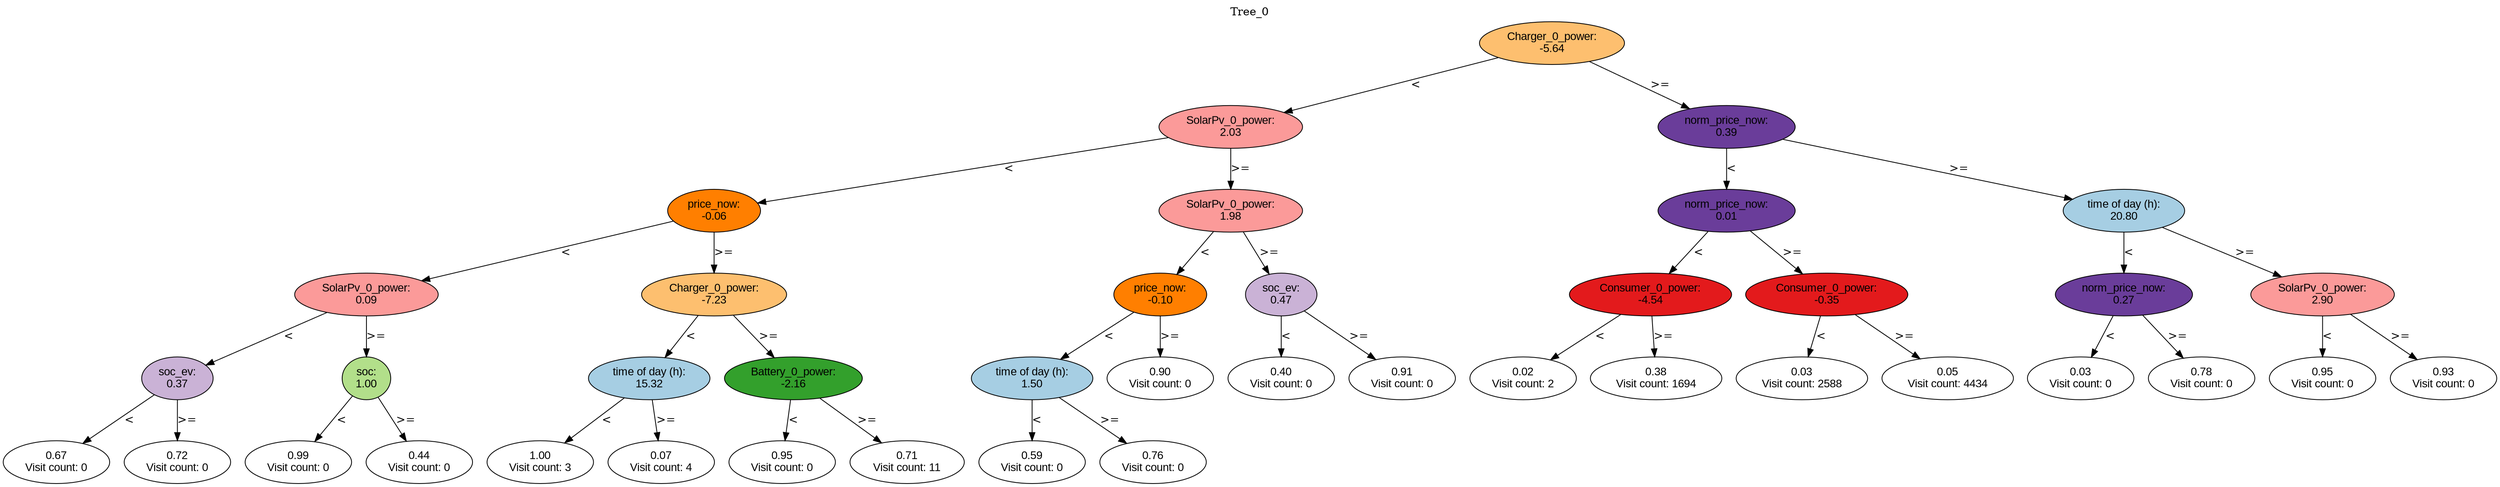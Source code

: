 digraph BST {
    node [fontname="Arial" style=filled colorscheme=paired12];
    0 [ label = "Charger_0_power:
-5.64" fillcolor=7];
    1 [ label = "SolarPv_0_power:
2.03" fillcolor=5];
    2 [ label = "price_now:
-0.06" fillcolor=8];
    3 [ label = "SolarPv_0_power:
0.09" fillcolor=5];
    4 [ label = "soc_ev:
0.37" fillcolor=9];
    5 [ label = "0.67
Visit count: 0" fillcolor=white];
    6 [ label = "0.72
Visit count: 0" fillcolor=white];
    7 [ label = "soc:
1.00" fillcolor=3];
    8 [ label = "0.99
Visit count: 0" fillcolor=white];
    9 [ label = "0.44
Visit count: 0" fillcolor=white];
    10 [ label = "Charger_0_power:
-7.23" fillcolor=7];
    11 [ label = "time of day (h):
15.32" fillcolor=1];
    12 [ label = "1.00
Visit count: 3" fillcolor=white];
    13 [ label = "0.07
Visit count: 4" fillcolor=white];
    14 [ label = "Battery_0_power:
-2.16" fillcolor=4];
    15 [ label = "0.95
Visit count: 0" fillcolor=white];
    16 [ label = "0.71
Visit count: 11" fillcolor=white];
    17 [ label = "SolarPv_0_power:
1.98" fillcolor=5];
    18 [ label = "price_now:
-0.10" fillcolor=8];
    19 [ label = "time of day (h):
1.50" fillcolor=1];
    20 [ label = "0.59
Visit count: 0" fillcolor=white];
    21 [ label = "0.76
Visit count: 0" fillcolor=white];
    22 [ label = "0.90
Visit count: 0" fillcolor=white];
    23 [ label = "soc_ev:
0.47" fillcolor=9];
    24 [ label = "0.40
Visit count: 0" fillcolor=white];
    25 [ label = "0.91
Visit count: 0" fillcolor=white];
    26 [ label = "norm_price_now:
0.39" fillcolor=10];
    27 [ label = "norm_price_now:
0.01" fillcolor=10];
    28 [ label = "Consumer_0_power:
-4.54" fillcolor=6];
    29 [ label = "0.02
Visit count: 2" fillcolor=white];
    30 [ label = "0.38
Visit count: 1694" fillcolor=white];
    31 [ label = "Consumer_0_power:
-0.35" fillcolor=6];
    32 [ label = "0.03
Visit count: 2588" fillcolor=white];
    33 [ label = "0.05
Visit count: 4434" fillcolor=white];
    34 [ label = "time of day (h):
20.80" fillcolor=1];
    35 [ label = "norm_price_now:
0.27" fillcolor=10];
    36 [ label = "0.03
Visit count: 0" fillcolor=white];
    37 [ label = "0.78
Visit count: 0" fillcolor=white];
    38 [ label = "SolarPv_0_power:
2.90" fillcolor=5];
    39 [ label = "0.95
Visit count: 0" fillcolor=white];
    40 [ label = "0.93
Visit count: 0" fillcolor=white];

    0  -> 1[ label = "<"];
    0  -> 26[ label = ">="];
    1  -> 2[ label = "<"];
    1  -> 17[ label = ">="];
    2  -> 3[ label = "<"];
    2  -> 10[ label = ">="];
    3  -> 4[ label = "<"];
    3  -> 7[ label = ">="];
    4  -> 5[ label = "<"];
    4  -> 6[ label = ">="];
    7  -> 8[ label = "<"];
    7  -> 9[ label = ">="];
    10  -> 11[ label = "<"];
    10  -> 14[ label = ">="];
    11  -> 12[ label = "<"];
    11  -> 13[ label = ">="];
    14  -> 15[ label = "<"];
    14  -> 16[ label = ">="];
    17  -> 18[ label = "<"];
    17  -> 23[ label = ">="];
    18  -> 19[ label = "<"];
    18  -> 22[ label = ">="];
    19  -> 20[ label = "<"];
    19  -> 21[ label = ">="];
    23  -> 24[ label = "<"];
    23  -> 25[ label = ">="];
    26  -> 27[ label = "<"];
    26  -> 34[ label = ">="];
    27  -> 28[ label = "<"];
    27  -> 31[ label = ">="];
    28  -> 29[ label = "<"];
    28  -> 30[ label = ">="];
    31  -> 32[ label = "<"];
    31  -> 33[ label = ">="];
    34  -> 35[ label = "<"];
    34  -> 38[ label = ">="];
    35  -> 36[ label = "<"];
    35  -> 37[ label = ">="];
    38  -> 39[ label = "<"];
    38  -> 40[ label = ">="];

    labelloc="t";
    label="Tree_0";
}